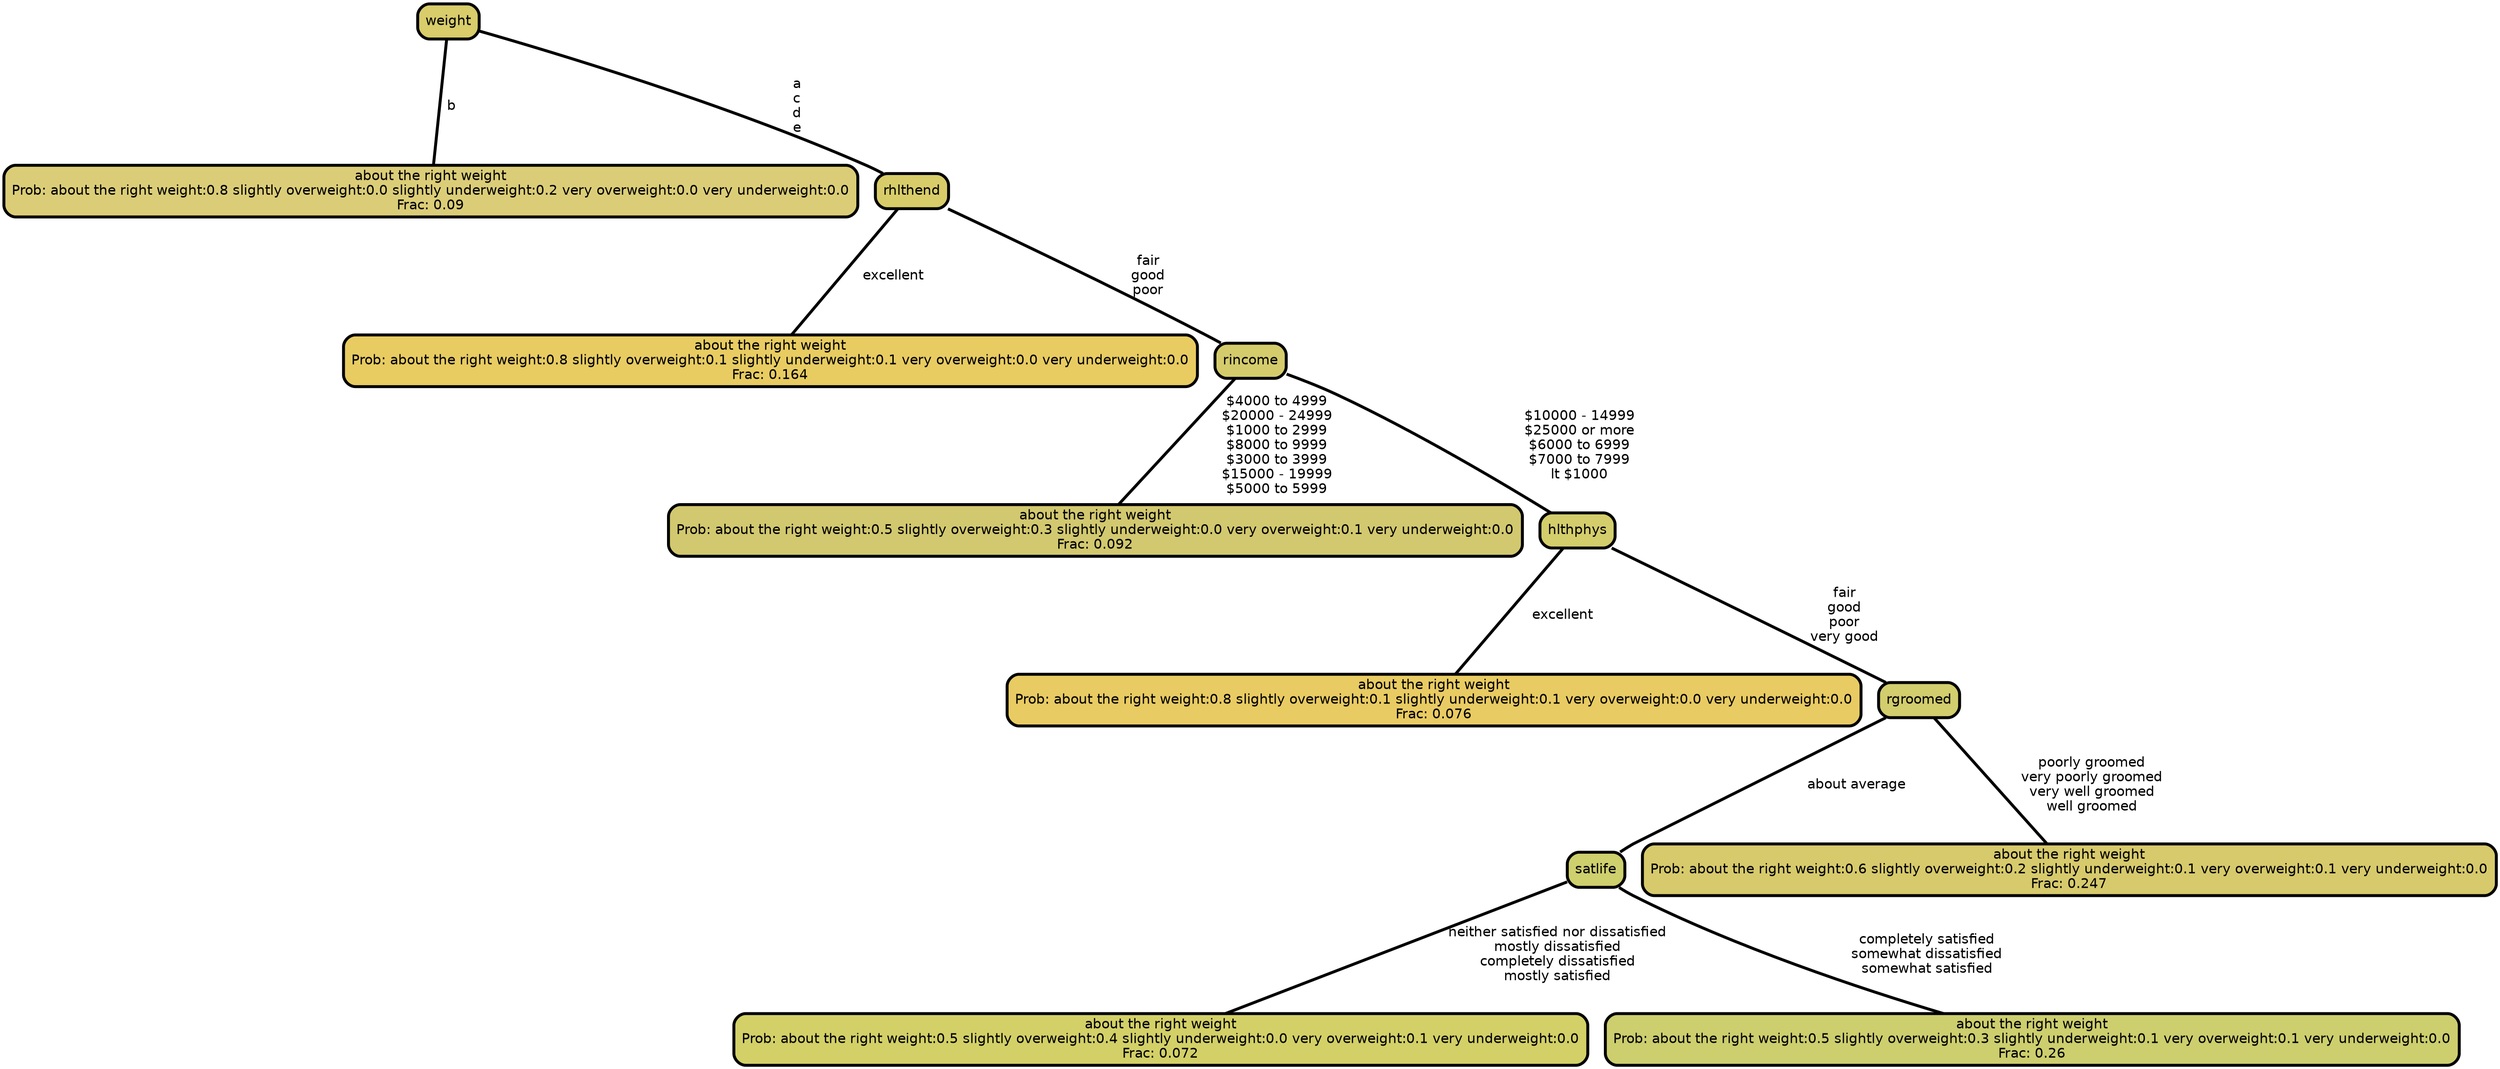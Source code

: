 graph Tree {
node [shape=box, style="filled, rounded",color="black",penwidth="3",fontcolor="black",                 fontname=helvetica] ;
graph [ranksep="0 equally", splines=straight,                 bgcolor=transparent, dpi=200] ;
edge [fontname=helvetica, color=black] ;
0 [label="about the right weight
Prob: about the right weight:0.8 slightly overweight:0.0 slightly underweight:0.2 very overweight:0.0 very underweight:0.0
Frac: 0.09", fillcolor="#dbcd78"] ;
1 [label="weight", fillcolor="#d8cc6b"] ;
2 [label="about the right weight
Prob: about the right weight:0.8 slightly overweight:0.1 slightly underweight:0.1 very overweight:0.0 very underweight:0.0
Frac: 0.164", fillcolor="#e8cc62"] ;
3 [label="rhlthend", fillcolor="#d8cc6a"] ;
4 [label="about the right weight
Prob: about the right weight:0.5 slightly overweight:0.3 slightly underweight:0.0 very overweight:0.1 very underweight:0.0
Frac: 0.092", fillcolor="#d2c86f"] ;
5 [label="rincome", fillcolor="#d4cc6c"] ;
6 [label="about the right weight
Prob: about the right weight:0.8 slightly overweight:0.1 slightly underweight:0.1 very overweight:0.0 very underweight:0.0
Frac: 0.076", fillcolor="#e9cb63"] ;
7 [label="hlthphys", fillcolor="#d4cd6c"] ;
8 [label="about the right weight
Prob: about the right weight:0.5 slightly overweight:0.4 slightly underweight:0.0 very overweight:0.1 very underweight:0.0
Frac: 0.072", fillcolor="#d3d068"] ;
9 [label="satlife", fillcolor="#cecf6d"] ;
10 [label="about the right weight
Prob: about the right weight:0.5 slightly overweight:0.3 slightly underweight:0.1 very overweight:0.1 very underweight:0.0
Frac: 0.26", fillcolor="#cdce6e"] ;
11 [label="rgroomed", fillcolor="#d2cd6d"] ;
12 [label="about the right weight
Prob: about the right weight:0.6 slightly overweight:0.2 slightly underweight:0.1 very overweight:0.1 very underweight:0.0
Frac: 0.247", fillcolor="#d7ca6c"] ;
1 -- 0 [label=" b",penwidth=3] ;
1 -- 3 [label=" a\n c\n d\n e",penwidth=3] ;
3 -- 2 [label=" excellent",penwidth=3] ;
3 -- 5 [label=" fair\n good\n poor",penwidth=3] ;
5 -- 4 [label=" $4000 to 4999\n $20000 - 24999\n $1000 to 2999\n $8000 to 9999\n $3000 to 3999\n $15000 - 19999\n $5000 to 5999",penwidth=3] ;
5 -- 7 [label=" $10000 - 14999\n $25000 or more\n $6000 to 6999\n $7000 to 7999\n lt $1000",penwidth=3] ;
7 -- 6 [label=" excellent",penwidth=3] ;
7 -- 11 [label=" fair\n good\n poor\n very good",penwidth=3] ;
9 -- 8 [label=" neither satisfied nor dissatisfied\n mostly dissatisfied\n completely dissatisfied\n mostly satisfied",penwidth=3] ;
9 -- 10 [label=" completely satisfied\n somewhat dissatisfied\n somewhat satisfied",penwidth=3] ;
11 -- 9 [label=" about average",penwidth=3] ;
11 -- 12 [label=" poorly groomed\n very poorly groomed\n very well groomed\n well groomed",penwidth=3] ;
{rank = same;}}